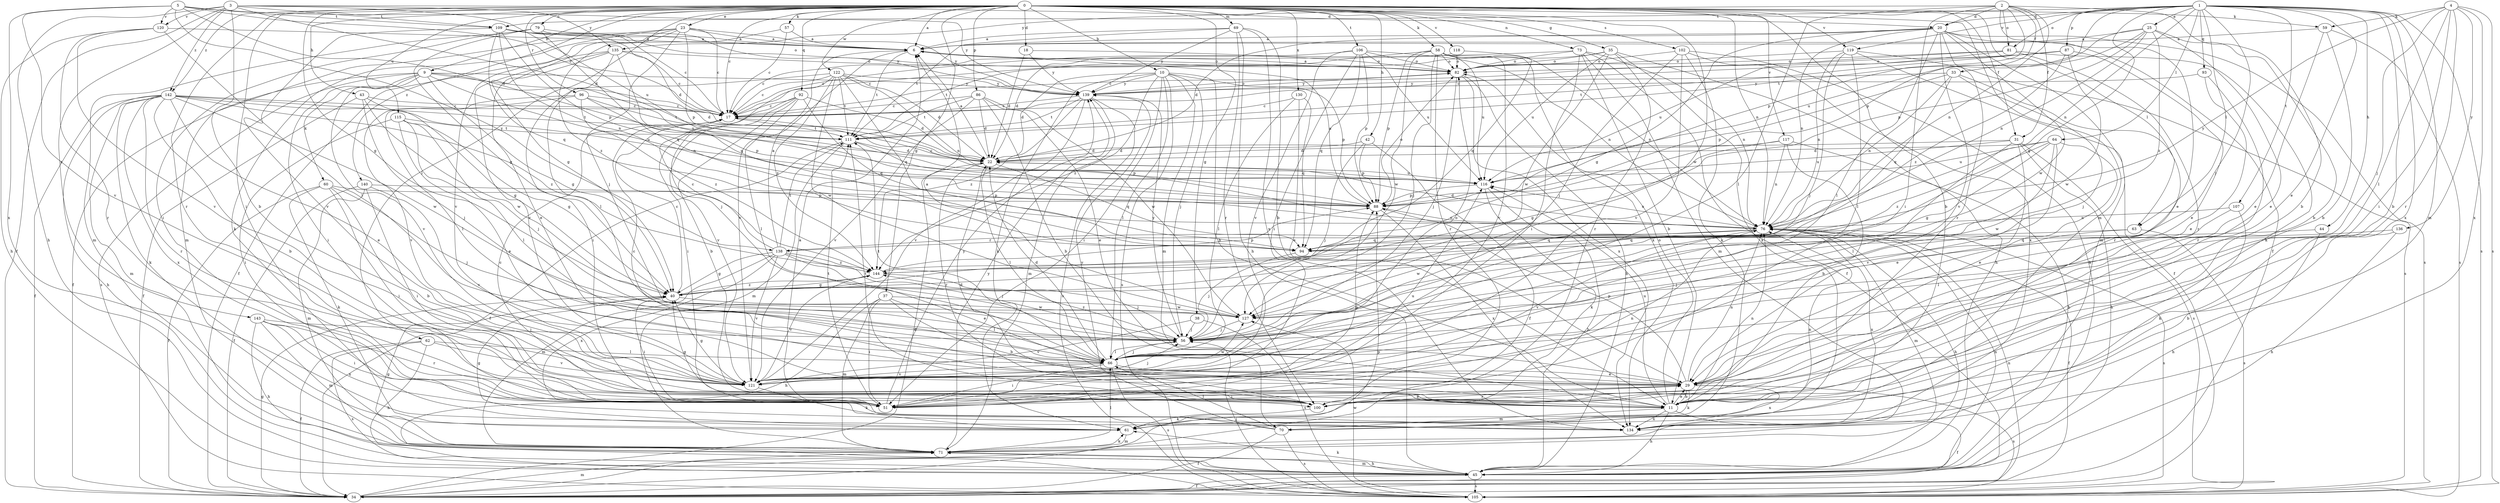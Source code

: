 strict digraph  {
0;
1;
2;
3;
4;
5;
6;
9;
10;
11;
17;
18;
20;
22;
23;
25;
29;
31;
33;
34;
35;
37;
38;
40;
42;
43;
44;
45;
51;
56;
57;
58;
59;
60;
61;
62;
63;
64;
66;
69;
70;
71;
73;
76;
79;
81;
82;
86;
87;
88;
92;
93;
94;
96;
100;
102;
105;
106;
107;
109;
111;
115;
116;
117;
118;
119;
120;
121;
122;
127;
130;
134;
135;
136;
138;
139;
140;
142;
143;
144;
0 -> 6  [label=a];
0 -> 9  [label=b];
0 -> 10  [label=b];
0 -> 11  [label=b];
0 -> 17  [label=c];
0 -> 18  [label=d];
0 -> 23  [label=e];
0 -> 31  [label=f];
0 -> 35  [label=g];
0 -> 37  [label=g];
0 -> 38  [label=g];
0 -> 40  [label=g];
0 -> 42  [label=h];
0 -> 43  [label=h];
0 -> 51  [label=i];
0 -> 57  [label=k];
0 -> 58  [label=k];
0 -> 59  [label=k];
0 -> 62  [label=l];
0 -> 63  [label=l];
0 -> 69  [label=m];
0 -> 70  [label=m];
0 -> 73  [label=n];
0 -> 76  [label=n];
0 -> 79  [label=o];
0 -> 86  [label=p];
0 -> 92  [label=q];
0 -> 96  [label=r];
0 -> 100  [label=r];
0 -> 102  [label=s];
0 -> 106  [label=t];
0 -> 115  [label=u];
0 -> 117  [label=v];
0 -> 118  [label=v];
0 -> 119  [label=v];
0 -> 122  [label=w];
0 -> 127  [label=w];
0 -> 130  [label=x];
0 -> 140  [label=z];
0 -> 142  [label=z];
1 -> 11  [label=b];
1 -> 20  [label=d];
1 -> 25  [label=e];
1 -> 29  [label=e];
1 -> 40  [label=g];
1 -> 44  [label=h];
1 -> 56  [label=j];
1 -> 63  [label=l];
1 -> 64  [label=l];
1 -> 70  [label=m];
1 -> 76  [label=n];
1 -> 81  [label=o];
1 -> 87  [label=p];
1 -> 88  [label=p];
1 -> 93  [label=q];
1 -> 105  [label=s];
1 -> 107  [label=t];
1 -> 109  [label=t];
1 -> 119  [label=v];
1 -> 134  [label=x];
2 -> 11  [label=b];
2 -> 20  [label=d];
2 -> 31  [label=f];
2 -> 33  [label=f];
2 -> 34  [label=f];
2 -> 51  [label=i];
2 -> 66  [label=l];
2 -> 76  [label=n];
2 -> 81  [label=o];
2 -> 88  [label=p];
2 -> 135  [label=y];
3 -> 11  [label=b];
3 -> 20  [label=d];
3 -> 22  [label=d];
3 -> 34  [label=f];
3 -> 45  [label=h];
3 -> 109  [label=t];
3 -> 116  [label=u];
3 -> 120  [label=v];
3 -> 135  [label=y];
3 -> 142  [label=z];
3 -> 143  [label=z];
4 -> 51  [label=i];
4 -> 56  [label=j];
4 -> 59  [label=k];
4 -> 66  [label=l];
4 -> 100  [label=r];
4 -> 105  [label=s];
4 -> 134  [label=x];
4 -> 136  [label=y];
4 -> 138  [label=y];
5 -> 17  [label=c];
5 -> 22  [label=d];
5 -> 109  [label=t];
5 -> 120  [label=v];
5 -> 121  [label=v];
5 -> 134  [label=x];
5 -> 138  [label=y];
5 -> 139  [label=y];
6 -> 82  [label=o];
6 -> 111  [label=t];
6 -> 121  [label=v];
9 -> 22  [label=d];
9 -> 34  [label=f];
9 -> 40  [label=g];
9 -> 51  [label=i];
9 -> 60  [label=k];
9 -> 76  [label=n];
9 -> 105  [label=s];
9 -> 116  [label=u];
9 -> 121  [label=v];
9 -> 139  [label=y];
10 -> 11  [label=b];
10 -> 22  [label=d];
10 -> 51  [label=i];
10 -> 56  [label=j];
10 -> 61  [label=k];
10 -> 66  [label=l];
10 -> 70  [label=m];
10 -> 88  [label=p];
10 -> 105  [label=s];
10 -> 139  [label=y];
10 -> 144  [label=z];
11 -> 29  [label=e];
11 -> 34  [label=f];
11 -> 40  [label=g];
11 -> 45  [label=h];
11 -> 70  [label=m];
11 -> 76  [label=n];
11 -> 82  [label=o];
11 -> 116  [label=u];
11 -> 134  [label=x];
17 -> 111  [label=t];
18 -> 22  [label=d];
18 -> 82  [label=o];
18 -> 139  [label=y];
20 -> 6  [label=a];
20 -> 22  [label=d];
20 -> 29  [label=e];
20 -> 40  [label=g];
20 -> 66  [label=l];
20 -> 71  [label=m];
20 -> 76  [label=n];
20 -> 100  [label=r];
20 -> 105  [label=s];
20 -> 121  [label=v];
20 -> 127  [label=w];
22 -> 6  [label=a];
22 -> 66  [label=l];
22 -> 94  [label=q];
22 -> 100  [label=r];
22 -> 116  [label=u];
23 -> 6  [label=a];
23 -> 17  [label=c];
23 -> 40  [label=g];
23 -> 56  [label=j];
23 -> 61  [label=k];
23 -> 71  [label=m];
23 -> 88  [label=p];
23 -> 121  [label=v];
23 -> 139  [label=y];
25 -> 6  [label=a];
25 -> 11  [label=b];
25 -> 29  [label=e];
25 -> 76  [label=n];
25 -> 88  [label=p];
25 -> 111  [label=t];
25 -> 116  [label=u];
25 -> 144  [label=z];
29 -> 11  [label=b];
29 -> 17  [label=c];
29 -> 51  [label=i];
29 -> 61  [label=k];
29 -> 76  [label=n];
29 -> 88  [label=p];
29 -> 100  [label=r];
29 -> 105  [label=s];
29 -> 134  [label=x];
31 -> 22  [label=d];
31 -> 29  [label=e];
31 -> 45  [label=h];
31 -> 66  [label=l];
31 -> 105  [label=s];
31 -> 116  [label=u];
33 -> 56  [label=j];
33 -> 76  [label=n];
33 -> 88  [label=p];
33 -> 94  [label=q];
33 -> 100  [label=r];
33 -> 139  [label=y];
34 -> 22  [label=d];
34 -> 40  [label=g];
34 -> 71  [label=m];
34 -> 76  [label=n];
34 -> 88  [label=p];
35 -> 17  [label=c];
35 -> 45  [label=h];
35 -> 82  [label=o];
35 -> 100  [label=r];
35 -> 116  [label=u];
35 -> 127  [label=w];
35 -> 134  [label=x];
37 -> 11  [label=b];
37 -> 45  [label=h];
37 -> 51  [label=i];
37 -> 66  [label=l];
37 -> 71  [label=m];
37 -> 127  [label=w];
38 -> 56  [label=j];
38 -> 105  [label=s];
38 -> 121  [label=v];
40 -> 17  [label=c];
40 -> 51  [label=i];
40 -> 127  [label=w];
40 -> 144  [label=z];
42 -> 22  [label=d];
42 -> 34  [label=f];
42 -> 56  [label=j];
42 -> 88  [label=p];
43 -> 17  [label=c];
43 -> 34  [label=f];
43 -> 40  [label=g];
43 -> 56  [label=j];
43 -> 127  [label=w];
44 -> 45  [label=h];
44 -> 94  [label=q];
45 -> 34  [label=f];
45 -> 61  [label=k];
45 -> 71  [label=m];
45 -> 76  [label=n];
45 -> 105  [label=s];
51 -> 76  [label=n];
51 -> 88  [label=p];
51 -> 111  [label=t];
51 -> 116  [label=u];
51 -> 139  [label=y];
56 -> 66  [label=l];
56 -> 139  [label=y];
56 -> 144  [label=z];
57 -> 6  [label=a];
57 -> 17  [label=c];
57 -> 144  [label=z];
58 -> 56  [label=j];
58 -> 76  [label=n];
58 -> 82  [label=o];
58 -> 88  [label=p];
58 -> 100  [label=r];
58 -> 111  [label=t];
58 -> 116  [label=u];
58 -> 121  [label=v];
58 -> 127  [label=w];
58 -> 134  [label=x];
59 -> 6  [label=a];
59 -> 11  [label=b];
59 -> 29  [label=e];
59 -> 105  [label=s];
60 -> 11  [label=b];
60 -> 34  [label=f];
60 -> 51  [label=i];
60 -> 56  [label=j];
60 -> 61  [label=k];
60 -> 88  [label=p];
61 -> 40  [label=g];
61 -> 71  [label=m];
62 -> 34  [label=f];
62 -> 45  [label=h];
62 -> 66  [label=l];
62 -> 105  [label=s];
62 -> 121  [label=v];
63 -> 56  [label=j];
63 -> 94  [label=q];
63 -> 105  [label=s];
64 -> 22  [label=d];
64 -> 29  [label=e];
64 -> 40  [label=g];
64 -> 116  [label=u];
64 -> 121  [label=v];
64 -> 127  [label=w];
64 -> 144  [label=z];
66 -> 22  [label=d];
66 -> 29  [label=e];
66 -> 51  [label=i];
66 -> 56  [label=j];
66 -> 82  [label=o];
66 -> 105  [label=s];
66 -> 111  [label=t];
66 -> 121  [label=v];
69 -> 6  [label=a];
69 -> 11  [label=b];
69 -> 45  [label=h];
69 -> 100  [label=r];
69 -> 111  [label=t];
69 -> 134  [label=x];
69 -> 139  [label=y];
70 -> 6  [label=a];
70 -> 34  [label=f];
70 -> 66  [label=l];
70 -> 76  [label=n];
70 -> 105  [label=s];
70 -> 139  [label=y];
71 -> 40  [label=g];
71 -> 45  [label=h];
71 -> 61  [label=k];
71 -> 66  [label=l];
71 -> 139  [label=y];
73 -> 11  [label=b];
73 -> 17  [label=c];
73 -> 34  [label=f];
73 -> 51  [label=i];
73 -> 71  [label=m];
73 -> 76  [label=n];
73 -> 82  [label=o];
76 -> 22  [label=d];
76 -> 34  [label=f];
76 -> 45  [label=h];
76 -> 71  [label=m];
76 -> 94  [label=q];
76 -> 105  [label=s];
76 -> 116  [label=u];
76 -> 121  [label=v];
76 -> 127  [label=w];
76 -> 134  [label=x];
76 -> 138  [label=r];
79 -> 6  [label=a];
79 -> 40  [label=g];
79 -> 51  [label=i];
79 -> 71  [label=m];
79 -> 94  [label=q];
79 -> 139  [label=y];
81 -> 17  [label=c];
81 -> 61  [label=k];
81 -> 82  [label=o];
81 -> 100  [label=r];
81 -> 116  [label=u];
82 -> 6  [label=a];
82 -> 45  [label=h];
82 -> 56  [label=j];
82 -> 134  [label=x];
82 -> 139  [label=y];
86 -> 11  [label=b];
86 -> 17  [label=c];
86 -> 22  [label=d];
86 -> 29  [label=e];
86 -> 111  [label=t];
86 -> 121  [label=v];
86 -> 127  [label=w];
87 -> 17  [label=c];
87 -> 29  [label=e];
87 -> 82  [label=o];
87 -> 111  [label=t];
87 -> 127  [label=w];
87 -> 144  [label=z];
88 -> 6  [label=a];
88 -> 76  [label=n];
88 -> 82  [label=o];
88 -> 134  [label=x];
92 -> 11  [label=b];
92 -> 17  [label=c];
92 -> 22  [label=d];
92 -> 51  [label=i];
92 -> 66  [label=l];
92 -> 94  [label=q];
92 -> 121  [label=v];
93 -> 29  [label=e];
93 -> 100  [label=r];
93 -> 139  [label=y];
94 -> 56  [label=j];
96 -> 17  [label=c];
96 -> 66  [label=l];
96 -> 88  [label=p];
96 -> 111  [label=t];
96 -> 121  [label=v];
96 -> 144  [label=z];
100 -> 17  [label=c];
100 -> 22  [label=d];
100 -> 29  [label=e];
100 -> 61  [label=k];
100 -> 111  [label=t];
102 -> 45  [label=h];
102 -> 56  [label=j];
102 -> 61  [label=k];
102 -> 82  [label=o];
102 -> 121  [label=v];
102 -> 134  [label=x];
105 -> 56  [label=j];
105 -> 127  [label=w];
106 -> 22  [label=d];
106 -> 51  [label=i];
106 -> 76  [label=n];
106 -> 82  [label=o];
106 -> 88  [label=p];
106 -> 94  [label=q];
106 -> 116  [label=u];
106 -> 121  [label=v];
107 -> 61  [label=k];
107 -> 66  [label=l];
107 -> 76  [label=n];
109 -> 6  [label=a];
109 -> 17  [label=c];
109 -> 22  [label=d];
109 -> 76  [label=n];
109 -> 82  [label=o];
109 -> 88  [label=p];
109 -> 94  [label=q];
109 -> 121  [label=v];
111 -> 22  [label=d];
111 -> 34  [label=f];
111 -> 71  [label=m];
111 -> 88  [label=p];
115 -> 29  [label=e];
115 -> 40  [label=g];
115 -> 51  [label=i];
115 -> 56  [label=j];
115 -> 66  [label=l];
115 -> 111  [label=t];
116 -> 17  [label=c];
116 -> 45  [label=h];
116 -> 61  [label=k];
116 -> 88  [label=p];
117 -> 11  [label=b];
117 -> 22  [label=d];
117 -> 40  [label=g];
117 -> 45  [label=h];
117 -> 76  [label=n];
118 -> 17  [label=c];
118 -> 82  [label=o];
118 -> 94  [label=q];
119 -> 34  [label=f];
119 -> 56  [label=j];
119 -> 66  [label=l];
119 -> 76  [label=n];
119 -> 82  [label=o];
119 -> 105  [label=s];
120 -> 6  [label=a];
120 -> 45  [label=h];
120 -> 66  [label=l];
120 -> 100  [label=r];
120 -> 121  [label=v];
121 -> 40  [label=g];
121 -> 56  [label=j];
121 -> 61  [label=k];
121 -> 127  [label=w];
122 -> 17  [label=c];
122 -> 22  [label=d];
122 -> 51  [label=i];
122 -> 56  [label=j];
122 -> 76  [label=n];
122 -> 94  [label=q];
122 -> 111  [label=t];
122 -> 127  [label=w];
122 -> 139  [label=y];
122 -> 144  [label=z];
127 -> 6  [label=a];
127 -> 56  [label=j];
130 -> 17  [label=c];
130 -> 29  [label=e];
130 -> 66  [label=l];
130 -> 94  [label=q];
135 -> 17  [label=c];
135 -> 29  [label=e];
135 -> 34  [label=f];
135 -> 66  [label=l];
135 -> 82  [label=o];
135 -> 94  [label=q];
135 -> 121  [label=v];
136 -> 11  [label=b];
136 -> 45  [label=h];
136 -> 94  [label=q];
138 -> 6  [label=a];
138 -> 17  [label=c];
138 -> 29  [label=e];
138 -> 40  [label=g];
138 -> 56  [label=j];
138 -> 71  [label=m];
138 -> 111  [label=t];
138 -> 121  [label=v];
138 -> 134  [label=x];
138 -> 144  [label=z];
139 -> 17  [label=c];
139 -> 71  [label=m];
139 -> 82  [label=o];
139 -> 105  [label=s];
139 -> 111  [label=t];
139 -> 121  [label=v];
139 -> 144  [label=z];
140 -> 34  [label=f];
140 -> 51  [label=i];
140 -> 71  [label=m];
140 -> 88  [label=p];
140 -> 121  [label=v];
142 -> 11  [label=b];
142 -> 17  [label=c];
142 -> 29  [label=e];
142 -> 34  [label=f];
142 -> 45  [label=h];
142 -> 61  [label=k];
142 -> 71  [label=m];
142 -> 100  [label=r];
142 -> 111  [label=t];
142 -> 116  [label=u];
142 -> 127  [label=w];
142 -> 134  [label=x];
142 -> 144  [label=z];
143 -> 45  [label=h];
143 -> 51  [label=i];
143 -> 56  [label=j];
143 -> 71  [label=m];
143 -> 100  [label=r];
143 -> 134  [label=x];
144 -> 40  [label=g];
144 -> 56  [label=j];
144 -> 88  [label=p];
144 -> 121  [label=v];
}
